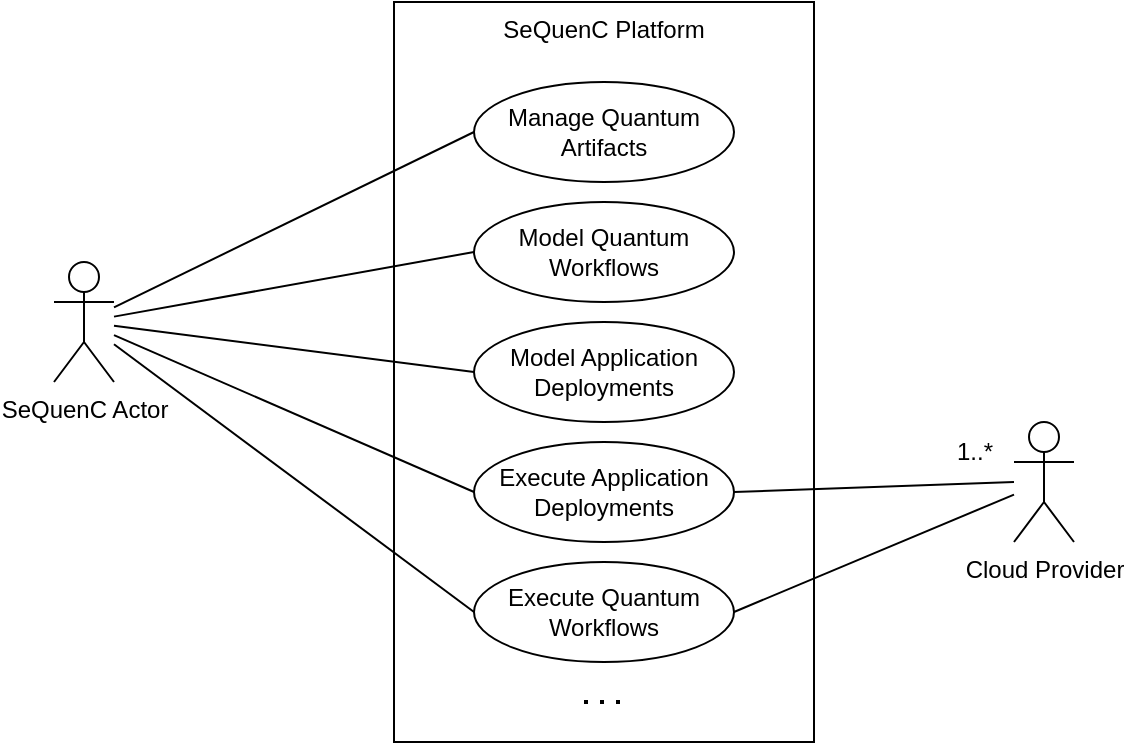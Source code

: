 <mxfile version="21.5.0" type="device" pages="2">
  <diagram id="O9lSWGamnLPQxXDeFuVm" name="Page-1">
    <mxGraphModel dx="980" dy="566" grid="1" gridSize="10" guides="1" tooltips="1" connect="1" arrows="1" fold="1" page="0" pageScale="1" pageWidth="827" pageHeight="500" math="0" shadow="0">
      <root>
        <mxCell id="0" />
        <mxCell id="1" parent="0" />
        <mxCell id="kI0-QV1Ybw1ReR2t5uGe-1" value="SeQuenC Actor" style="shape=umlActor;verticalLabelPosition=bottom;verticalAlign=top;html=1;" parent="1" vertex="1">
          <mxGeometry x="80" y="190" width="30" height="60" as="geometry" />
        </mxCell>
        <mxCell id="kI0-QV1Ybw1ReR2t5uGe-3" value="SeQuenC Platform&lt;br&gt;&lt;br&gt;" style="html=1;whiteSpace=wrap;horizontal=1;verticalAlign=top;" parent="1" vertex="1">
          <mxGeometry x="250" y="60" width="210" height="370" as="geometry" />
        </mxCell>
        <mxCell id="kI0-QV1Ybw1ReR2t5uGe-2" value="Manage Quantum Artifacts" style="ellipse;whiteSpace=wrap;html=1;" parent="1" vertex="1">
          <mxGeometry x="290" y="100" width="130" height="50" as="geometry" />
        </mxCell>
        <mxCell id="kI0-QV1Ybw1ReR2t5uGe-5" value="Model Quantum Workflows" style="ellipse;whiteSpace=wrap;html=1;" parent="1" vertex="1">
          <mxGeometry x="290" y="160" width="130" height="50" as="geometry" />
        </mxCell>
        <mxCell id="kI0-QV1Ybw1ReR2t5uGe-6" value="Model Application Deployments" style="ellipse;whiteSpace=wrap;html=1;" parent="1" vertex="1">
          <mxGeometry x="290" y="220" width="130" height="50" as="geometry" />
        </mxCell>
        <mxCell id="kI0-QV1Ybw1ReR2t5uGe-7" value="Execute Quantum Workflows" style="ellipse;whiteSpace=wrap;html=1;" parent="1" vertex="1">
          <mxGeometry x="290" y="340" width="130" height="50" as="geometry" />
        </mxCell>
        <mxCell id="bw3p73wo57QIb4_dp9xx-5" style="rounded=0;orthogonalLoop=1;jettySize=auto;html=1;endArrow=none;endFill=0;exitX=1;exitY=0.5;exitDx=0;exitDy=0;" edge="1" parent="1" source="kI0-QV1Ybw1ReR2t5uGe-8">
          <mxGeometry relative="1" as="geometry">
            <mxPoint x="560" y="300" as="targetPoint" />
          </mxGeometry>
        </mxCell>
        <mxCell id="kI0-QV1Ybw1ReR2t5uGe-8" value="Execute Application Deployments" style="ellipse;whiteSpace=wrap;html=1;" parent="1" vertex="1">
          <mxGeometry x="290" y="280" width="130" height="50" as="geometry" />
        </mxCell>
        <mxCell id="bw3p73wo57QIb4_dp9xx-4" style="rounded=0;orthogonalLoop=1;jettySize=auto;html=1;entryX=1;entryY=0.5;entryDx=0;entryDy=0;endArrow=none;endFill=0;" edge="1" parent="1" source="kI0-QV1Ybw1ReR2t5uGe-13" target="kI0-QV1Ybw1ReR2t5uGe-7">
          <mxGeometry relative="1" as="geometry" />
        </mxCell>
        <mxCell id="kI0-QV1Ybw1ReR2t5uGe-13" value="Cloud Provider" style="shape=umlActor;verticalLabelPosition=bottom;verticalAlign=top;html=1;" parent="1" vertex="1">
          <mxGeometry x="560" y="270" width="30" height="60" as="geometry" />
        </mxCell>
        <mxCell id="kI0-QV1Ybw1ReR2t5uGe-16" value="" style="endArrow=none;dashed=1;html=1;dashPattern=1 3;strokeWidth=2;rounded=0;" parent="1" edge="1">
          <mxGeometry width="50" height="50" relative="1" as="geometry">
            <mxPoint x="345" y="410" as="sourcePoint" />
            <mxPoint x="365" y="410" as="targetPoint" />
          </mxGeometry>
        </mxCell>
        <mxCell id="kI0-QV1Ybw1ReR2t5uGe-18" style="rounded=0;orthogonalLoop=1;jettySize=auto;html=1;entryX=0;entryY=0.5;entryDx=0;entryDy=0;endArrow=none;endFill=0;" parent="1" source="kI0-QV1Ybw1ReR2t5uGe-1" target="kI0-QV1Ybw1ReR2t5uGe-2" edge="1">
          <mxGeometry relative="1" as="geometry" />
        </mxCell>
        <mxCell id="kI0-QV1Ybw1ReR2t5uGe-21" style="rounded=0;orthogonalLoop=1;jettySize=auto;html=1;endArrow=none;endFill=0;entryX=0;entryY=0.5;entryDx=0;entryDy=0;" parent="1" source="kI0-QV1Ybw1ReR2t5uGe-1" target="kI0-QV1Ybw1ReR2t5uGe-5" edge="1">
          <mxGeometry relative="1" as="geometry" />
        </mxCell>
        <mxCell id="bw3p73wo57QIb4_dp9xx-1" style="rounded=0;orthogonalLoop=1;jettySize=auto;html=1;entryX=0;entryY=0.5;entryDx=0;entryDy=0;endArrow=none;endFill=0;" edge="1" parent="1" source="kI0-QV1Ybw1ReR2t5uGe-1" target="kI0-QV1Ybw1ReR2t5uGe-6">
          <mxGeometry relative="1" as="geometry" />
        </mxCell>
        <mxCell id="bw3p73wo57QIb4_dp9xx-2" style="rounded=0;orthogonalLoop=1;jettySize=auto;html=1;entryX=0;entryY=0.5;entryDx=0;entryDy=0;endArrow=none;endFill=0;" edge="1" parent="1" source="kI0-QV1Ybw1ReR2t5uGe-1" target="kI0-QV1Ybw1ReR2t5uGe-7">
          <mxGeometry relative="1" as="geometry" />
        </mxCell>
        <mxCell id="bw3p73wo57QIb4_dp9xx-3" style="rounded=0;orthogonalLoop=1;jettySize=auto;html=1;entryX=0;entryY=0.5;entryDx=0;entryDy=0;endArrow=none;endFill=0;" edge="1" parent="1" source="kI0-QV1Ybw1ReR2t5uGe-1" target="kI0-QV1Ybw1ReR2t5uGe-8">
          <mxGeometry relative="1" as="geometry" />
        </mxCell>
        <mxCell id="bw3p73wo57QIb4_dp9xx-6" value="1..*" style="text;html=1;align=center;verticalAlign=middle;resizable=0;points=[];autosize=1;strokeColor=none;fillColor=none;" vertex="1" parent="1">
          <mxGeometry x="520" y="270" width="40" height="30" as="geometry" />
        </mxCell>
      </root>
    </mxGraphModel>
  </diagram>
  <diagram name="Copy of Page-1" id="P5Ai192itOhQK4lvDXqu">
    <mxGraphModel dx="1205" dy="1878" grid="1" gridSize="10" guides="1" tooltips="1" connect="1" arrows="1" fold="1" page="1" pageScale="1" pageWidth="827" pageHeight="1169" math="0" shadow="0">
      <root>
        <mxCell id="y08kRS9JHIY-RtZNMPLM-0" />
        <mxCell id="y08kRS9JHIY-RtZNMPLM-1" parent="y08kRS9JHIY-RtZNMPLM-0" />
        <mxCell id="y08kRS9JHIY-RtZNMPLM-2" style="edgeStyle=orthogonalEdgeStyle;rounded=0;orthogonalLoop=1;jettySize=auto;html=1;startArrow=none;startFill=0;endArrow=classic;endFill=1;fontSize=14;" edge="1" parent="y08kRS9JHIY-RtZNMPLM-1" source="y08kRS9JHIY-RtZNMPLM-4" target="y08kRS9JHIY-RtZNMPLM-20">
          <mxGeometry relative="1" as="geometry" />
        </mxCell>
        <mxCell id="y08kRS9JHIY-RtZNMPLM-3" style="edgeStyle=orthogonalEdgeStyle;rounded=0;orthogonalLoop=1;jettySize=auto;html=1;startArrow=none;startFill=0;endArrow=classic;endFill=1;fontSize=14;" edge="1" parent="y08kRS9JHIY-RtZNMPLM-1" source="y08kRS9JHIY-RtZNMPLM-4" target="y08kRS9JHIY-RtZNMPLM-33">
          <mxGeometry relative="1" as="geometry">
            <Array as="points">
              <mxPoint x="360" y="110" />
              <mxPoint x="360" y="110" />
            </Array>
          </mxGeometry>
        </mxCell>
        <mxCell id="y08kRS9JHIY-RtZNMPLM-4" value="&lt;p style=&quot;margin: 6px 0px 0px; font-size: 14px;&quot;&gt;&lt;b style=&quot;font-size: 14px;&quot;&gt;RADON IDE&lt;/b&gt;&lt;/p&gt;" style="align=center;overflow=fill;html=1;rotation=0;fillColor=#d5e8d4;strokeColor=#82b366;horizontal=0;verticalAlign=middle;labelPosition=center;verticalLabelPosition=middle;fontSize=14;" vertex="1" parent="y08kRS9JHIY-RtZNMPLM-1">
          <mxGeometry x="440" y="-90" width="80" height="380" as="geometry" />
        </mxCell>
        <mxCell id="y08kRS9JHIY-RtZNMPLM-5" value="" style="shape=component;jettyWidth=8;jettyHeight=4;rotation=0;fontSize=14;" vertex="1" parent="y08kRS9JHIY-RtZNMPLM-4">
          <mxGeometry x="1" width="20" height="20" relative="1" as="geometry">
            <mxPoint x="-24" y="4" as="offset" />
          </mxGeometry>
        </mxCell>
        <mxCell id="y08kRS9JHIY-RtZNMPLM-6" style="edgeStyle=orthogonalEdgeStyle;rounded=0;orthogonalLoop=1;jettySize=auto;html=1;startArrow=classic;startFill=1;endArrow=none;endFill=0;fontSize=14;" edge="1" parent="y08kRS9JHIY-RtZNMPLM-1" source="y08kRS9JHIY-RtZNMPLM-7" target="y08kRS9JHIY-RtZNMPLM-4">
          <mxGeometry relative="1" as="geometry" />
        </mxCell>
        <mxCell id="y08kRS9JHIY-RtZNMPLM-7" value="&lt;p style=&quot;margin: 6px 0px 0px; text-align: center; font-size: 14px;&quot;&gt;&lt;b style=&quot;font-size: 14px;&quot;&gt;Constraint Definition&amp;nbsp;&lt;/b&gt;&lt;/p&gt;&lt;p style=&quot;margin: 6px 0px 0px; text-align: center; font-size: 14px;&quot;&gt;&lt;b style=&quot;font-size: 14px;&quot;&gt;Language tool&lt;/b&gt;&lt;/p&gt;" style="align=left;overflow=fill;html=1;fillColor=#d5e8d4;strokeColor=#82b366;fontSize=14;" vertex="1" parent="y08kRS9JHIY-RtZNMPLM-1">
          <mxGeometry x="600" y="-40" width="180" height="50" as="geometry" />
        </mxCell>
        <mxCell id="y08kRS9JHIY-RtZNMPLM-8" value="" style="shape=component;jettyWidth=8;jettyHeight=4;fontSize=14;" vertex="1" parent="y08kRS9JHIY-RtZNMPLM-7">
          <mxGeometry x="1" width="20" height="20" relative="1" as="geometry">
            <mxPoint x="-24" y="4" as="offset" />
          </mxGeometry>
        </mxCell>
        <mxCell id="y08kRS9JHIY-RtZNMPLM-9" value="" style="edgeStyle=orthogonalEdgeStyle;rounded=0;orthogonalLoop=1;jettySize=auto;html=1;startArrow=classic;startFill=1;fontSize=14;" edge="1" parent="y08kRS9JHIY-RtZNMPLM-1" source="y08kRS9JHIY-RtZNMPLM-11" target="y08kRS9JHIY-RtZNMPLM-7">
          <mxGeometry relative="1" as="geometry">
            <Array as="points">
              <mxPoint x="675" y="40" />
              <mxPoint x="675" y="40" />
            </Array>
          </mxGeometry>
        </mxCell>
        <mxCell id="y08kRS9JHIY-RtZNMPLM-10" style="edgeStyle=orthogonalEdgeStyle;rounded=0;orthogonalLoop=1;jettySize=auto;html=1;entryX=1;entryY=0.5;entryDx=0;entryDy=0;startArrow=classic;startFill=1;endArrow=none;endFill=0;fontSize=14;" edge="1" parent="y08kRS9JHIY-RtZNMPLM-1" source="y08kRS9JHIY-RtZNMPLM-11" target="y08kRS9JHIY-RtZNMPLM-4">
          <mxGeometry relative="1" as="geometry" />
        </mxCell>
        <mxCell id="y08kRS9JHIY-RtZNMPLM-11" value="&lt;p style=&quot;margin: 6px 0px 0px; text-align: center; font-size: 14px;&quot;&gt;&lt;b style=&quot;font-size: 14px;&quot;&gt;Graphical Modelling&lt;/b&gt;&lt;/p&gt;&lt;p style=&quot;margin: 6px 0px 0px; text-align: center; font-size: 14px;&quot;&gt;&lt;b style=&quot;font-size: 14px;&quot;&gt;Tool&lt;/b&gt;&lt;/p&gt;" style="align=left;overflow=fill;html=1;fillColor=#d5e8d4;strokeColor=#82b366;fontSize=14;" vertex="1" parent="y08kRS9JHIY-RtZNMPLM-1">
          <mxGeometry x="600" y="45" width="180" height="45" as="geometry" />
        </mxCell>
        <mxCell id="y08kRS9JHIY-RtZNMPLM-12" value="" style="shape=component;jettyWidth=8;jettyHeight=4;fontSize=14;" vertex="1" parent="y08kRS9JHIY-RtZNMPLM-11">
          <mxGeometry x="1" width="20" height="20" relative="1" as="geometry">
            <mxPoint x="-24" y="4" as="offset" />
          </mxGeometry>
        </mxCell>
        <mxCell id="y08kRS9JHIY-RtZNMPLM-13" value="" style="edgeStyle=orthogonalEdgeStyle;rounded=0;orthogonalLoop=1;jettySize=auto;html=1;startArrow=classic;startFill=1;endArrow=none;endFill=0;fontSize=14;" edge="1" parent="y08kRS9JHIY-RtZNMPLM-1" source="y08kRS9JHIY-RtZNMPLM-15" target="y08kRS9JHIY-RtZNMPLM-4">
          <mxGeometry relative="1" as="geometry" />
        </mxCell>
        <mxCell id="y08kRS9JHIY-RtZNMPLM-14" style="edgeStyle=orthogonalEdgeStyle;rounded=0;orthogonalLoop=1;jettySize=auto;html=1;startArrow=none;startFill=0;endArrow=classic;endFill=1;fontSize=14;" edge="1" parent="y08kRS9JHIY-RtZNMPLM-1" source="y08kRS9JHIY-RtZNMPLM-15" target="y08kRS9JHIY-RtZNMPLM-11">
          <mxGeometry relative="1" as="geometry">
            <Array as="points">
              <mxPoint x="810" y="133" />
              <mxPoint x="810" y="59" />
            </Array>
          </mxGeometry>
        </mxCell>
        <mxCell id="y08kRS9JHIY-RtZNMPLM-15" value="&lt;p style=&quot;margin: 6px 0px 0px; text-align: center; font-size: 14px;&quot;&gt;&lt;b style=&quot;font-size: 14px;&quot;&gt;Decomposition&amp;nbsp;&lt;/b&gt;&lt;/p&gt;&lt;p style=&quot;margin: 6px 0px 0px; text-align: center; font-size: 14px;&quot;&gt;&lt;b style=&quot;font-size: 14px;&quot;&gt;Tool&lt;/b&gt;&lt;/p&gt;" style="align=left;overflow=fill;html=1;fillColor=#d5e8d4;strokeColor=#82b366;fontSize=14;" vertex="1" parent="y08kRS9JHIY-RtZNMPLM-1">
          <mxGeometry x="600" y="110" width="180" height="45" as="geometry" />
        </mxCell>
        <mxCell id="y08kRS9JHIY-RtZNMPLM-16" value="" style="shape=component;jettyWidth=8;jettyHeight=4;fontSize=14;" vertex="1" parent="y08kRS9JHIY-RtZNMPLM-15">
          <mxGeometry x="1" width="20" height="20" relative="1" as="geometry">
            <mxPoint x="-24" y="4" as="offset" />
          </mxGeometry>
        </mxCell>
        <mxCell id="y08kRS9JHIY-RtZNMPLM-17" style="edgeStyle=orthogonalEdgeStyle;rounded=0;orthogonalLoop=1;jettySize=auto;html=1;endArrow=none;endFill=0;startArrow=classic;startFill=1;fontSize=14;" edge="1" parent="y08kRS9JHIY-RtZNMPLM-1" source="y08kRS9JHIY-RtZNMPLM-18" target="y08kRS9JHIY-RtZNMPLM-4">
          <mxGeometry relative="1" as="geometry" />
        </mxCell>
        <mxCell id="y08kRS9JHIY-RtZNMPLM-18" value="&lt;p style=&quot;margin: 6px 0px 0px; text-align: center; font-size: 14px;&quot;&gt;&lt;b style=&quot;font-size: 14px;&quot;&gt;Defect Prediction Tool&lt;/b&gt;&lt;/p&gt;" style="align=left;overflow=fill;html=1;fillColor=#d5e8d4;strokeColor=#82b366;fontSize=14;" vertex="1" parent="y08kRS9JHIY-RtZNMPLM-1">
          <mxGeometry x="600" y="170" width="180" height="50" as="geometry" />
        </mxCell>
        <mxCell id="y08kRS9JHIY-RtZNMPLM-19" value="" style="shape=component;jettyWidth=8;jettyHeight=4;fontSize=14;" vertex="1" parent="y08kRS9JHIY-RtZNMPLM-18">
          <mxGeometry x="1" width="20" height="20" relative="1" as="geometry">
            <mxPoint x="-24" y="4" as="offset" />
          </mxGeometry>
        </mxCell>
        <mxCell id="y08kRS9JHIY-RtZNMPLM-20" value="&lt;p style=&quot;margin: 6px 0px 0px; text-align: center; font-size: 14px;&quot;&gt;&lt;b style=&quot;font-size: 14px;&quot;&gt;Verification Tool&lt;/b&gt;&lt;/p&gt;" style="align=left;overflow=fill;html=1;fillColor=#d5e8d4;strokeColor=#82b366;fontSize=14;" vertex="1" parent="y08kRS9JHIY-RtZNMPLM-1">
          <mxGeometry x="600" y="240" width="180" height="40" as="geometry" />
        </mxCell>
        <mxCell id="y08kRS9JHIY-RtZNMPLM-21" value="" style="shape=component;jettyWidth=8;jettyHeight=4;fontSize=14;" vertex="1" parent="y08kRS9JHIY-RtZNMPLM-20">
          <mxGeometry x="1" width="20" height="20" relative="1" as="geometry">
            <mxPoint x="-24" y="4" as="offset" />
          </mxGeometry>
        </mxCell>
        <mxCell id="y08kRS9JHIY-RtZNMPLM-22" style="edgeStyle=orthogonalEdgeStyle;rounded=0;orthogonalLoop=1;jettySize=auto;html=1;entryX=1;entryY=0.5;entryDx=0;entryDy=0;startArrow=classic;startFill=1;endArrow=none;endFill=0;fontSize=14;" edge="1" parent="y08kRS9JHIY-RtZNMPLM-1" source="y08kRS9JHIY-RtZNMPLM-23" target="y08kRS9JHIY-RtZNMPLM-4">
          <mxGeometry relative="1" as="geometry" />
        </mxCell>
        <mxCell id="y08kRS9JHIY-RtZNMPLM-23" value="&lt;p style=&quot;margin: 6px 0px 0px; text-align: center; font-size: 14px;&quot;&gt;&lt;b style=&quot;font-size: 14px;&quot;&gt;Continuous Testing&amp;nbsp;&lt;/b&gt;&lt;/p&gt;&lt;p style=&quot;margin: 6px 0px 0px; text-align: center; font-size: 14px;&quot;&gt;&lt;b style=&quot;font-size: 14px;&quot;&gt;Tool&lt;/b&gt;&lt;/p&gt;" style="align=left;overflow=fill;html=1;fillColor=#d5e8d4;strokeColor=#82b366;fontSize=14;" vertex="1" parent="y08kRS9JHIY-RtZNMPLM-1">
          <mxGeometry x="600" y="300" width="180" height="40" as="geometry" />
        </mxCell>
        <mxCell id="y08kRS9JHIY-RtZNMPLM-24" value="" style="shape=component;jettyWidth=8;jettyHeight=4;fontSize=14;" vertex="1" parent="y08kRS9JHIY-RtZNMPLM-23">
          <mxGeometry x="1" width="20" height="20" relative="1" as="geometry">
            <mxPoint x="-24" y="4" as="offset" />
          </mxGeometry>
        </mxCell>
        <mxCell id="y08kRS9JHIY-RtZNMPLM-25" value="" style="group;fontSize=14;" vertex="1" connectable="0" parent="y08kRS9JHIY-RtZNMPLM-1">
          <mxGeometry x="524" y="-240" width="322" height="100" as="geometry" />
        </mxCell>
        <mxCell id="y08kRS9JHIY-RtZNMPLM-26" value="Note" style="shape=note;whiteSpace=wrap;html=1;size=14;verticalAlign=top;align=left;spacingTop=-6;fontSize=14;" vertex="1" parent="y08kRS9JHIY-RtZNMPLM-25">
          <mxGeometry width="322" height="100" as="geometry" />
        </mxCell>
        <mxCell id="y08kRS9JHIY-RtZNMPLM-27" value="" style="html=1;fillColor=#d5e8d4;strokeColor=#82b366;fontSize=14;" vertex="1" parent="y08kRS9JHIY-RtZNMPLM-25">
          <mxGeometry x="29" y="20" width="20" height="20" as="geometry" />
        </mxCell>
        <mxCell id="y08kRS9JHIY-RtZNMPLM-28" value="Design/Development time components" style="text;align=center;fontStyle=0;verticalAlign=middle;spacingLeft=3;spacingRight=3;strokeColor=none;rotatable=0;points=[[0,0.5],[1,0.5]];portConstraint=eastwest;fontSize=14;" vertex="1" parent="y08kRS9JHIY-RtZNMPLM-25">
          <mxGeometry x="142" y="14" width="80" height="26" as="geometry" />
        </mxCell>
        <mxCell id="y08kRS9JHIY-RtZNMPLM-29" value="" style="html=1;fillColor=#dae8fc;strokeColor=#6c8ebf;fontSize=14;" vertex="1" parent="y08kRS9JHIY-RtZNMPLM-25">
          <mxGeometry x="29" y="60" width="20" height="20" as="geometry" />
        </mxCell>
        <mxCell id="y08kRS9JHIY-RtZNMPLM-30" value="Runtime components" style="text;align=center;fontStyle=0;verticalAlign=middle;spacingLeft=3;spacingRight=3;strokeColor=none;rotatable=0;points=[[0,0.5],[1,0.5]];portConstraint=eastwest;fontSize=14;" vertex="1" parent="y08kRS9JHIY-RtZNMPLM-25">
          <mxGeometry x="102" y="60" width="80" height="26" as="geometry" />
        </mxCell>
        <mxCell id="y08kRS9JHIY-RtZNMPLM-31" style="edgeStyle=orthogonalEdgeStyle;rounded=0;orthogonalLoop=1;jettySize=auto;html=1;exitX=0.5;exitY=1;exitDx=0;exitDy=0;entryX=0.5;entryY=0;entryDx=0;entryDy=0;fontSize=14;" edge="1" parent="y08kRS9JHIY-RtZNMPLM-1" source="y08kRS9JHIY-RtZNMPLM-4" target="y08kRS9JHIY-RtZNMPLM-49">
          <mxGeometry relative="1" as="geometry">
            <mxPoint x="480" y="320" as="targetPoint" />
            <mxPoint x="480" y="300" as="sourcePoint" />
          </mxGeometry>
        </mxCell>
        <mxCell id="y08kRS9JHIY-RtZNMPLM-32" value="" style="group;fontSize=14;" vertex="1" connectable="0" parent="y08kRS9JHIY-RtZNMPLM-1">
          <mxGeometry x="50" y="-86" width="270" height="336" as="geometry" />
        </mxCell>
        <mxCell id="y08kRS9JHIY-RtZNMPLM-33" value="&lt;p style=&quot;margin: 6px 0px 0px; text-align: center; font-size: 14px;&quot;&gt;&lt;b style=&quot;font-size: 14px;&quot;&gt;Delivery Toolchain&lt;/b&gt;&lt;/p&gt;" style="align=left;overflow=fill;html=1;fillColor=#dae8fc;strokeColor=#6c8ebf;fontSize=14;" vertex="1" parent="y08kRS9JHIY-RtZNMPLM-32">
          <mxGeometry width="270" height="336" as="geometry" />
        </mxCell>
        <mxCell id="y08kRS9JHIY-RtZNMPLM-34" value="" style="shape=component;jettyWidth=8;jettyHeight=4;fontSize=14;" vertex="1" parent="y08kRS9JHIY-RtZNMPLM-33">
          <mxGeometry x="1" width="20" height="20" relative="1" as="geometry">
            <mxPoint x="-24" y="4" as="offset" />
          </mxGeometry>
        </mxCell>
        <mxCell id="y08kRS9JHIY-RtZNMPLM-35" value="&lt;p style=&quot;margin: 6px 0px 0px; text-align: center; font-size: 14px;&quot;&gt;&lt;b style=&quot;font-size: 14px;&quot;&gt;Orchestrator&lt;/b&gt;&lt;/p&gt;" style="align=left;overflow=fill;html=1;fontSize=14;" vertex="1" parent="y08kRS9JHIY-RtZNMPLM-33">
          <mxGeometry x="29" y="55.879" width="190" height="100.121" as="geometry" />
        </mxCell>
        <mxCell id="y08kRS9JHIY-RtZNMPLM-36" value="" style="shape=component;jettyWidth=8;jettyHeight=4;fontSize=14;" vertex="1" parent="y08kRS9JHIY-RtZNMPLM-35">
          <mxGeometry x="1" width="20" height="20" relative="1" as="geometry">
            <mxPoint x="-24" y="4" as="offset" />
          </mxGeometry>
        </mxCell>
        <mxCell id="y08kRS9JHIY-RtZNMPLM-37" value="&lt;p style=&quot;margin: 6px 0px 0px; text-align: center; font-size: 14px;&quot;&gt;&lt;b style=&quot;font-size: 14px;&quot;&gt;Data Pipeline&amp;nbsp;&lt;/b&gt;&lt;/p&gt;&lt;p style=&quot;margin: 6px 0px 0px; text-align: center; font-size: 14px;&quot;&gt;&lt;b style=&quot;font-size: 14px;&quot;&gt;Plugins&lt;/b&gt;&lt;/p&gt;" style="align=left;overflow=fill;html=1;fontSize=14;" vertex="1" parent="y08kRS9JHIY-RtZNMPLM-35">
          <mxGeometry x="34" y="34" width="126" height="46" as="geometry" />
        </mxCell>
        <mxCell id="y08kRS9JHIY-RtZNMPLM-38" value="" style="shape=component;jettyWidth=8;jettyHeight=4;fontSize=14;" vertex="1" parent="y08kRS9JHIY-RtZNMPLM-37">
          <mxGeometry x="1" width="20" height="20" relative="1" as="geometry">
            <mxPoint x="-24" y="4" as="offset" />
          </mxGeometry>
        </mxCell>
        <mxCell id="y08kRS9JHIY-RtZNMPLM-39" value="&lt;p style=&quot;margin: 6px 0px 0px; text-align: center; font-size: 14px;&quot;&gt;&lt;b style=&quot;font-size: 14px;&quot;&gt;Continuous integration/&lt;/b&gt;&lt;/p&gt;&lt;p style=&quot;margin: 6px 0px 0px; text-align: center; font-size: 14px;&quot;&gt;&lt;b style=&quot;font-size: 14px;&quot;&gt;&amp;nbsp;Continuous delivery&lt;/b&gt;&lt;br style=&quot;font-size: 14px;&quot;&gt;&lt;/p&gt;" style="align=left;overflow=fill;html=1;fontSize=14;" vertex="1" parent="y08kRS9JHIY-RtZNMPLM-33">
          <mxGeometry x="30" y="174" width="190" height="46" as="geometry" />
        </mxCell>
        <mxCell id="y08kRS9JHIY-RtZNMPLM-40" value="" style="shape=component;jettyWidth=8;jettyHeight=4;fontSize=14;" vertex="1" parent="y08kRS9JHIY-RtZNMPLM-39">
          <mxGeometry x="1" width="20" height="20" relative="1" as="geometry">
            <mxPoint x="-24" y="4" as="offset" />
          </mxGeometry>
        </mxCell>
        <mxCell id="y08kRS9JHIY-RtZNMPLM-41" value="&lt;p style=&quot;margin: 6px 0px 0px; text-align: center; font-size: 14px;&quot;&gt;&lt;b style=&quot;font-size: 14px;&quot;&gt;Function Hub&lt;/b&gt;&lt;/p&gt;" style="align=left;overflow=fill;html=1;fontSize=14;" vertex="1" parent="y08kRS9JHIY-RtZNMPLM-33">
          <mxGeometry x="28.5" y="238.116" width="189" height="25.021" as="geometry" />
        </mxCell>
        <mxCell id="y08kRS9JHIY-RtZNMPLM-42" value="" style="shape=component;jettyWidth=8;jettyHeight=4;fontSize=14;" vertex="1" parent="y08kRS9JHIY-RtZNMPLM-41">
          <mxGeometry x="1" width="20" height="20" relative="1" as="geometry">
            <mxPoint x="-24" y="4" as="offset" />
          </mxGeometry>
        </mxCell>
        <mxCell id="y08kRS9JHIY-RtZNMPLM-43" value="&lt;p style=&quot;margin: 6px 0px 0px; text-align: center; font-size: 14px;&quot;&gt;&lt;b style=&quot;font-size: 14px;&quot;&gt;Monitoring System&lt;/b&gt;&lt;/p&gt;" style="align=left;overflow=fill;html=1;fillColor=#FFFFFF;strokeColor=#000000;fontSize=14;" vertex="1" parent="y08kRS9JHIY-RtZNMPLM-33">
          <mxGeometry x="28.5" y="285.183" width="189" height="27.881" as="geometry" />
        </mxCell>
        <mxCell id="y08kRS9JHIY-RtZNMPLM-44" value="" style="shape=component;jettyWidth=8;jettyHeight=4;fontSize=14;" vertex="1" parent="y08kRS9JHIY-RtZNMPLM-43">
          <mxGeometry x="1" width="20" height="20" relative="1" as="geometry">
            <mxPoint x="-24" y="4" as="offset" />
          </mxGeometry>
        </mxCell>
        <mxCell id="y08kRS9JHIY-RtZNMPLM-45" style="edgeStyle=orthogonalEdgeStyle;rounded=0;orthogonalLoop=1;jettySize=auto;html=1;startArrow=none;startFill=0;endArrow=classic;endFill=1;fontSize=14;" edge="1" parent="y08kRS9JHIY-RtZNMPLM-1" target="y08kRS9JHIY-RtZNMPLM-43">
          <mxGeometry relative="1" as="geometry">
            <mxPoint x="187" y="227.064" as="targetPoint" />
            <Array as="points">
              <mxPoint x="690" y="340" />
              <mxPoint x="690" y="460" />
              <mxPoint x="180" y="460" />
            </Array>
            <mxPoint x="659" y="340" as="sourcePoint" />
          </mxGeometry>
        </mxCell>
        <mxCell id="y08kRS9JHIY-RtZNMPLM-46" style="edgeStyle=orthogonalEdgeStyle;rounded=0;orthogonalLoop=1;jettySize=auto;html=1;fontSize=14;" edge="1" parent="y08kRS9JHIY-RtZNMPLM-1" source="y08kRS9JHIY-RtZNMPLM-15" target="y08kRS9JHIY-RtZNMPLM-43">
          <mxGeometry relative="1" as="geometry">
            <Array as="points">
              <mxPoint x="810" y="133" />
              <mxPoint x="810" y="460" />
              <mxPoint x="180" y="460" />
            </Array>
          </mxGeometry>
        </mxCell>
        <mxCell id="y08kRS9JHIY-RtZNMPLM-47" value="" style="group;fontSize=14;" vertex="1" connectable="0" parent="y08kRS9JHIY-RtZNMPLM-1">
          <mxGeometry x="380" y="340" width="200" height="100" as="geometry" />
        </mxCell>
        <mxCell id="y08kRS9JHIY-RtZNMPLM-48" value="" style="group;fillColor=#DAE8FC;strokeColor=#82B366;fontSize=14;" vertex="1" connectable="0" parent="y08kRS9JHIY-RtZNMPLM-47">
          <mxGeometry width="200" height="100" as="geometry" />
        </mxCell>
        <mxCell id="y08kRS9JHIY-RtZNMPLM-49" value="&lt;p style=&quot;margin: 6px 0px 0px; text-align: center; font-size: 14px;&quot;&gt;&lt;b style=&quot;font-size: 14px;&quot;&gt;Template Library&lt;/b&gt;&lt;/p&gt;" style="align=left;overflow=fill;html=1;fillColor=#DAE8FC;strokeColor=#6C8EBF;fontSize=14;" vertex="1" parent="y08kRS9JHIY-RtZNMPLM-47">
          <mxGeometry width="200" height="100" as="geometry" />
        </mxCell>
        <mxCell id="y08kRS9JHIY-RtZNMPLM-50" value="" style="shape=component;jettyWidth=8;jettyHeight=4;fontSize=14;" vertex="1" parent="y08kRS9JHIY-RtZNMPLM-49">
          <mxGeometry x="1" width="20" height="20" relative="1" as="geometry">
            <mxPoint x="-24" y="4" as="offset" />
          </mxGeometry>
        </mxCell>
        <mxCell id="y08kRS9JHIY-RtZNMPLM-51" value="&lt;p style=&quot;margin: 6px 0px 0px; text-align: center; font-size: 14px;&quot;&gt;&lt;b style=&quot;font-size: 14px;&quot;&gt;FaaS abstraction&amp;nbsp;&lt;/b&gt;&lt;/p&gt;&lt;p style=&quot;margin: 6px 0px 0px; text-align: center; font-size: 14px;&quot;&gt;&lt;b style=&quot;font-size: 14px;&quot;&gt;layer&lt;/b&gt;&lt;/p&gt;" style="align=left;overflow=fill;html=1;fontSize=14;" vertex="1" parent="y08kRS9JHIY-RtZNMPLM-49">
          <mxGeometry x="21.053" y="37.778" width="167.368" height="51.111" as="geometry" />
        </mxCell>
        <mxCell id="y08kRS9JHIY-RtZNMPLM-52" value="" style="shape=component;jettyWidth=8;jettyHeight=4;fontSize=14;" vertex="1" parent="y08kRS9JHIY-RtZNMPLM-51">
          <mxGeometry x="1" width="20" height="20" relative="1" as="geometry">
            <mxPoint x="-24" y="4" as="offset" />
          </mxGeometry>
        </mxCell>
      </root>
    </mxGraphModel>
  </diagram>
</mxfile>
